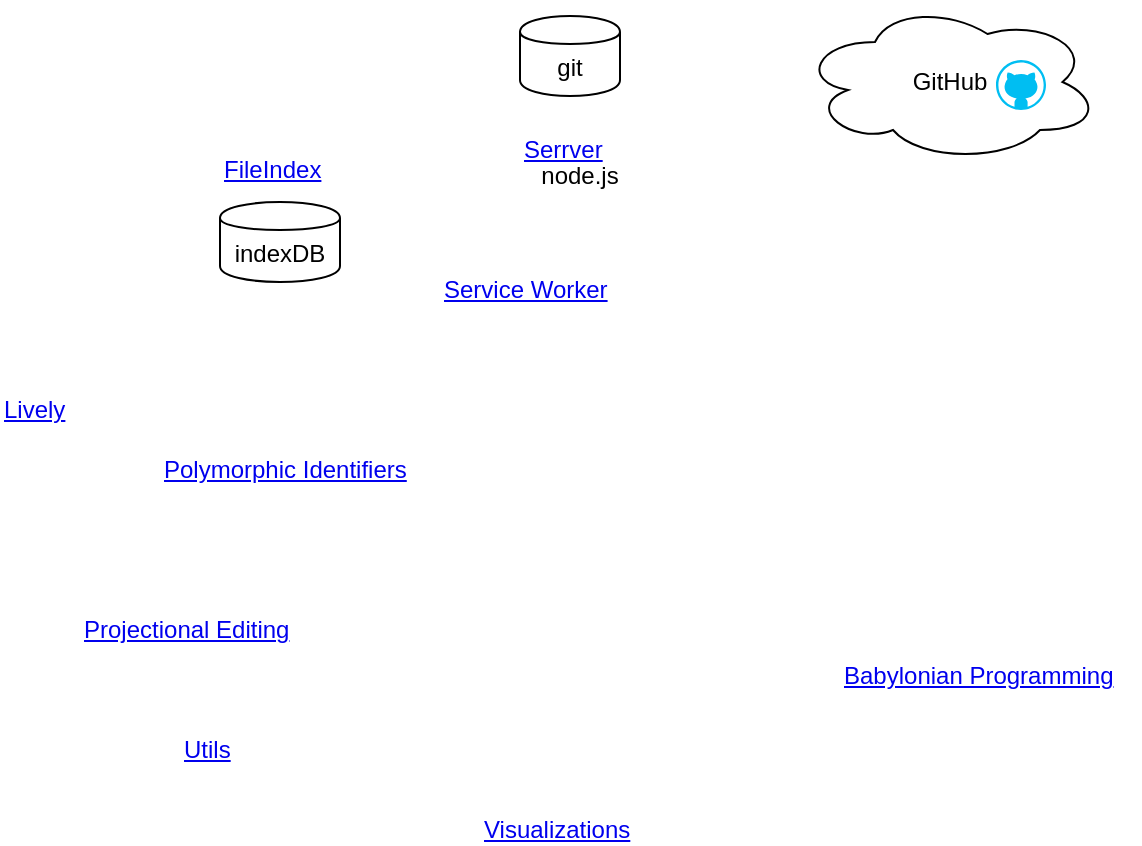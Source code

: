 <mxfile version="12.5.1" type="github">
  <diagram name="Page-1" id="97a40813-6b03-0c74-37c1-0168de264b11">
    <mxGraphModel dx="700" dy="576" grid="1" gridSize="10" guides="1" tooltips="1" connect="1" arrows="1" fold="1" page="1" pageScale="1" pageWidth="1000" pageHeight="600" background="#ffffff" math="0" shadow="0">
      <root>
        <mxCell id="0"/>
        <mxCell id="1" parent="0"/>
        <UserObject label="&lt;a href=&quot;babylonian-programming.md&quot;&gt;Babylonian Programming&lt;/a&gt;" id="ghZ7vWJIJKBKPPi3PgTr-1">
          <mxCell style="text;html=1;" vertex="1" parent="1">
            <mxGeometry x="540" y="333" width="150" height="20" as="geometry"/>
          </mxCell>
        </UserObject>
        <mxCell id="ghZ7vWJIJKBKPPi3PgTr-2" value="&lt;a href=&quot;fileindex.md&quot;&gt;FileIndex&lt;/a&gt;" style="text;html=1;" vertex="1" parent="1">
          <mxGeometry x="230" y="80" width="60" height="20" as="geometry"/>
        </mxCell>
        <mxCell id="ghZ7vWJIJKBKPPi3PgTr-3" value="indexDB" style="shape=cylinder;whiteSpace=wrap;html=1;boundedLbl=1;backgroundOutline=1;" vertex="1" parent="1">
          <mxGeometry x="230" y="110" width="60" height="40" as="geometry"/>
        </mxCell>
        <mxCell id="ghZ7vWJIJKBKPPi3PgTr-7" value="" style="shape=image;verticalLabelPosition=bottom;labelBackgroundColor=#ffffff;verticalAlign=top;aspect=fixed;imageAspect=0;image=https://lively-kernel.org/lively4/lively4-jens/src/babylonian-programming-editor/presentation/babylonian_lion.png;" vertex="1" parent="1">
          <mxGeometry x="543" y="280" width="50" height="40" as="geometry"/>
        </mxCell>
        <mxCell id="ghZ7vWJIJKBKPPi3PgTr-11" value="&lt;a href=&quot;lively.md&quot;&gt;Lively&lt;/a&gt;" style="text;html=1;" vertex="1" parent="1">
          <mxGeometry x="120" y="200" width="50" height="20" as="geometry"/>
        </mxCell>
        <mxCell id="ghZ7vWJIJKBKPPi3PgTr-12" value="&lt;a href=&quot;polymorphic-identifiers.md&quot;&gt;Polymorphic Identifiers&lt;/a&gt;" style="text;html=1;" vertex="1" parent="1">
          <mxGeometry x="200" y="230" width="140" height="20" as="geometry"/>
        </mxCell>
        <mxCell id="ghZ7vWJIJKBKPPi3PgTr-13" value="&lt;a href=&quot;server.md&quot;&gt;Serrver&lt;/a&gt;" style="text;html=1;" vertex="1" parent="1">
          <mxGeometry x="380" y="70" width="50" height="20" as="geometry"/>
        </mxCell>
        <mxCell id="ghZ7vWJIJKBKPPi3PgTr-14" value="git" style="shape=cylinder;whiteSpace=wrap;html=1;boundedLbl=1;backgroundOutline=1;" vertex="1" parent="1">
          <mxGeometry x="380" y="17" width="50" height="40" as="geometry"/>
        </mxCell>
        <mxCell id="ghZ7vWJIJKBKPPi3PgTr-15" value="node.js" style="text;html=1;strokeColor=none;fillColor=none;align=center;verticalAlign=middle;whiteSpace=wrap;rounded=0;" vertex="1" parent="1">
          <mxGeometry x="390" y="89.55" width="40" height="14.0" as="geometry"/>
        </mxCell>
        <mxCell id="ghZ7vWJIJKBKPPi3PgTr-19" value="&lt;a href=&quot;swx.md&quot;&gt;Service Worker&lt;/a&gt;" style="text;html=1;" vertex="1" parent="1">
          <mxGeometry x="340" y="140" width="100" height="20" as="geometry"/>
        </mxCell>
        <mxCell id="ghZ7vWJIJKBKPPi3PgTr-20" value="&lt;a href=&quot;projectional-editing.md&quot;&gt;Projectional Editing&lt;/a&gt;" style="text;html=1;" vertex="1" parent="1">
          <mxGeometry x="160" y="310" width="120" height="20" as="geometry"/>
        </mxCell>
        <mxCell id="ghZ7vWJIJKBKPPi3PgTr-21" value="&lt;a href=&quot;utils.md&quot;&gt;Utils&lt;/a&gt;" style="text;html=1;" vertex="1" parent="1">
          <mxGeometry x="210" y="370" width="40" height="20" as="geometry"/>
        </mxCell>
        <mxCell id="ghZ7vWJIJKBKPPi3PgTr-23" value="&lt;a href=&quot;visualizations.md&quot;&gt;Visualizations&lt;/a&gt;" style="text;html=1;" vertex="1" parent="1">
          <mxGeometry x="360" y="410" width="90" height="20" as="geometry"/>
        </mxCell>
        <mxCell id="ghZ7vWJIJKBKPPi3PgTr-28" value="" style="group" vertex="1" connectable="0" parent="1">
          <mxGeometry x="520" y="10" width="150" height="80" as="geometry"/>
        </mxCell>
        <mxCell id="ghZ7vWJIJKBKPPi3PgTr-24" value="GitHub&lt;span style=&quot;color: rgba(0 , 0 , 0 , 0) ; font-family: monospace ; font-size: 0px ; white-space: nowrap&quot;&gt;%3CmxGraphModel%3E%3Croot%3E%3CmxCell%20id%3D%220%22%2F%3E%3CmxCell%20id%3D%221%22%20parent%3D%220%22%2F%3E%3CmxCell%20id%3D%222%22%20value%3D%22%22%20style%3D%22verticalLabelPosition%3Dbottom%3Bhtml%3D1%3BverticalAlign%3Dtop%3Balign%3Dcenter%3BstrokeColor%3Dnone%3BfillColor%3D%2300BEF2%3Bshape%3Dmxgraph.azure.github_code%3BpointerEvents%3D1%3B%22%20vertex%3D%221%22%20parent%3D%221%22%3E%3CmxGeometry%20x%3D%22590%22%20y%3D%22177.5%22%20width%3D%2225%22%20height%3D%2225%22%20as%3D%22geometry%22%2F%3E%3C%2FmxCell%3E%3C%2Froot%3E%3C%2FmxGraphModel%3E&lt;/span&gt;" style="ellipse;shape=cloud;whiteSpace=wrap;html=1;" vertex="1" parent="ghZ7vWJIJKBKPPi3PgTr-28">
          <mxGeometry width="150" height="80" as="geometry"/>
        </mxCell>
        <mxCell id="ghZ7vWJIJKBKPPi3PgTr-26" value="" style="verticalLabelPosition=bottom;html=1;verticalAlign=top;align=center;strokeColor=none;fillColor=#00BEF2;shape=mxgraph.azure.github_code;pointerEvents=1;" vertex="1" parent="ghZ7vWJIJKBKPPi3PgTr-28">
          <mxGeometry x="98" y="29" width="25" height="25" as="geometry"/>
        </mxCell>
      </root>
    </mxGraphModel>
  </diagram>
</mxfile>
